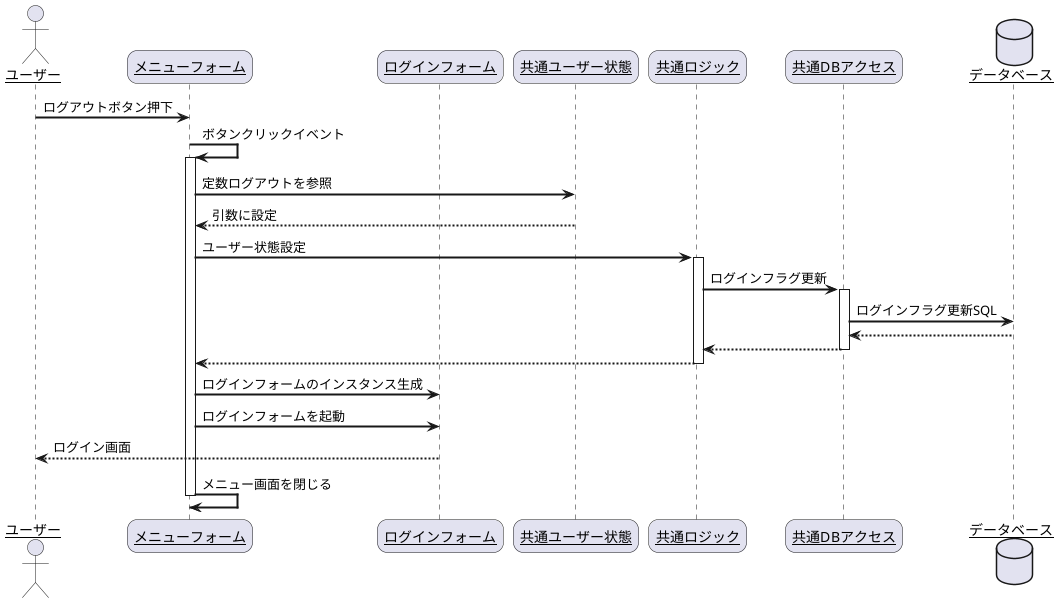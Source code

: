 @startuml
skinparam sequenceArrowThickness 2
skinparam roundcorner 20
skinparam maxmessagesize 60
skinparam sequenceParticipant underline

actor "ユーザー" as user
participant "メニューフォーム" as menu_form
participant "ログインフォーム" as login_form
participant "共通ユーザー状態" as enum_user
participant "共通ロジック" as common_logic
participant "共通DBアクセス" as common_db
database "データベース" as db

user -> menu_form: ログアウトボタン押下
menu_form -> menu_form: ボタンクリックイベント
activate menu_form
menu_form -> enum_user: 定数ログアウトを参照
enum_user --> menu_form: 引数に設定
menu_form -> common_logic: ユーザー状態設定
activate common_logic
common_logic -> common_db: ログインフラグ更新
activate common_db
common_db -> db: ログインフラグ更新SQL
db --> common_db: 
common_db --> common_logic: 
deactivate common_db
common_logic --> menu_form: 
deactivate common_logic
menu_form -> login_form: ログインフォームのインスタンス生成
menu_form -> login_form: ログインフォームを起動
login_form --> user: ログイン画面
menu_form -> menu_form: メニュー画面を閉じる
deactivate menu_form

@enduml